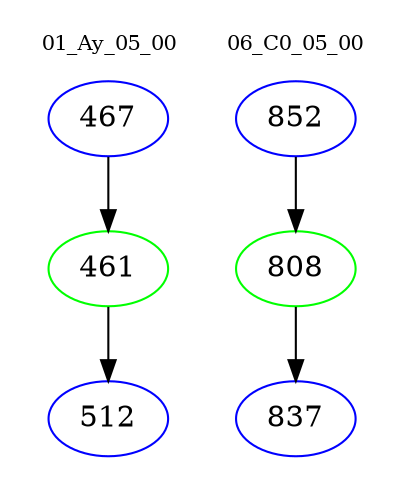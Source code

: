 digraph{
subgraph cluster_0 {
color = white
label = "01_Ay_05_00";
fontsize=10;
T0_467 [label="467", color="blue"]
T0_467 -> T0_461 [color="black"]
T0_461 [label="461", color="green"]
T0_461 -> T0_512 [color="black"]
T0_512 [label="512", color="blue"]
}
subgraph cluster_1 {
color = white
label = "06_C0_05_00";
fontsize=10;
T1_852 [label="852", color="blue"]
T1_852 -> T1_808 [color="black"]
T1_808 [label="808", color="green"]
T1_808 -> T1_837 [color="black"]
T1_837 [label="837", color="blue"]
}
}

